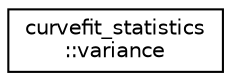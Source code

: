 digraph "Graphical Class Hierarchy"
{
  edge [fontname="Helvetica",fontsize="10",labelfontname="Helvetica",labelfontsize="10"];
  node [fontname="Helvetica",fontsize="10",shape=record];
  rankdir="LR";
  Node1 [label="curvefit_statistics\l::variance",height=0.2,width=0.4,color="black", fillcolor="white", style="filled",URL="$interfacecurvefit__statistics_1_1variance.html",tooltip="Computes the sample variance of a data set. "];
}
